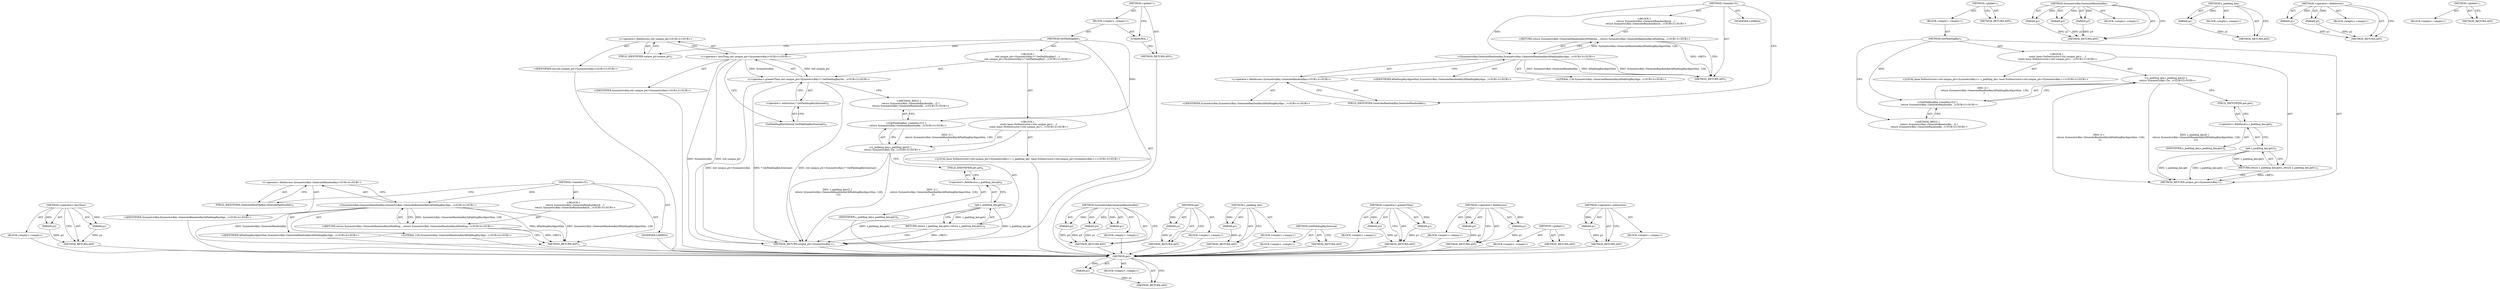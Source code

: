 digraph "&lt;operator&gt;.indirection" {
vulnerable_67 [label=<(METHOD,get)>];
vulnerable_68 [label=<(PARAM,p1)>];
vulnerable_69 [label=<(BLOCK,&lt;empty&gt;,&lt;empty&gt;)>];
vulnerable_70 [label=<(METHOD_RETURN,ANY)>];
vulnerable_3 [label=<(METHOD,&lt;lambda&gt;0)<SUB>2</SUB>>];
vulnerable_4 [label="<(BLOCK,{
     return SymmetricKey::GenerateRandomKey(k...,{
     return SymmetricKey::GenerateRandomKey(k...)<SUB>2</SUB>>"];
vulnerable_5 [label="<(RETURN,return SymmetricKey::GenerateRandomKey(kPadding...,return SymmetricKey::GenerateRandomKey(kPadding...)<SUB>3</SUB>>"];
vulnerable_6 [label="<(SymmetricKey.GenerateRandomKey,SymmetricKey::GenerateRandomKey(kPaddingKeyAlgo...)<SUB>3</SUB>>"];
vulnerable_7 [label="<(&lt;operator&gt;.fieldAccess,SymmetricKey::GenerateRandomKey)<SUB>3</SUB>>"];
vulnerable_8 [label="<(IDENTIFIER,SymmetricKey,SymmetricKey::GenerateRandomKey(kPaddingKeyAlgo...)<SUB>3</SUB>>"];
vulnerable_9 [label=<(FIELD_IDENTIFIER,GenerateRandomKey,GenerateRandomKey)<SUB>3</SUB>>];
vulnerable_10 [label="<(IDENTIFIER,kPaddingKeyAlgorithm,SymmetricKey::GenerateRandomKey(kPaddingKeyAlgo...)<SUB>3</SUB>>"];
vulnerable_11 [label="<(LITERAL,128,SymmetricKey::GenerateRandomKey(kPaddingKeyAlgo...)<SUB>3</SUB>>"];
vulnerable_12 [label=<(MODIFIER,LAMBDA)>];
vulnerable_13 [label=<(METHOD_RETURN,ANY)<SUB>2</SUB>>];
vulnerable_18 [label=<(METHOD,&lt;global&gt;)<SUB>1</SUB>>];
vulnerable_19 [label=<(BLOCK,&lt;empty&gt;,&lt;empty&gt;)<SUB>1</SUB>>];
vulnerable_20 [label=<(METHOD,GetPaddingKey)<SUB>1</SUB>>];
vulnerable_21 [label="<(BLOCK,{
   static base::NoDestructor&lt;std::unique_ptr&lt;...,{
   static base::NoDestructor&lt;std::unique_ptr&lt;...)<SUB>1</SUB>>"];
vulnerable_22 [label="<(LOCAL,base.NoDestructor&lt;std.unique_ptr&lt;SymmetricKey&gt;&gt; s_padding_key: base.NoDestructor&lt;std.unique_ptr&lt;SymmetricKey&gt;&gt;)<SUB>2</SUB>>"];
vulnerable_23 [label="<(s_padding_key,s_padding_key([] {
     return SymmetricKey::Ge...)<SUB>2</SUB>>"];
vulnerable_24 [label="<(GetPaddingKey.&lt;lambda&gt;0,[] {
     return SymmetricKey::GenerateRandomKe...)<SUB>2</SUB>>"];
vulnerable_25 [label="<(METHOD_REF,[] {
     return SymmetricKey::GenerateRandomKe...,[] {
     return SymmetricKey::GenerateRandomKe...)<SUB>2</SUB>>"];
vulnerable_26 [label=<(RETURN,return s_padding_key.get();,return s_padding_key.get();)<SUB>5</SUB>>];
vulnerable_27 [label=<(get,s_padding_key.get())<SUB>5</SUB>>];
vulnerable_28 [label=<(&lt;operator&gt;.fieldAccess,s_padding_key.get)<SUB>5</SUB>>];
vulnerable_29 [label=<(IDENTIFIER,s_padding_key,s_padding_key.get())<SUB>5</SUB>>];
vulnerable_30 [label=<(FIELD_IDENTIFIER,get,get)<SUB>5</SUB>>];
vulnerable_31 [label=<(METHOD_RETURN,unique_ptr&lt;SymmetricKey&gt;)<SUB>1</SUB>>];
vulnerable_33 [label=<(METHOD_RETURN,ANY)<SUB>1</SUB>>];
vulnerable_52 [label=<(METHOD,SymmetricKey.GenerateRandomKey)>];
vulnerable_53 [label=<(PARAM,p1)>];
vulnerable_54 [label=<(PARAM,p2)>];
vulnerable_55 [label=<(PARAM,p3)>];
vulnerable_56 [label=<(BLOCK,&lt;empty&gt;,&lt;empty&gt;)>];
vulnerable_57 [label=<(METHOD_RETURN,ANY)>];
vulnerable_63 [label=<(METHOD,s_padding_key)>];
vulnerable_64 [label=<(PARAM,p1)>];
vulnerable_65 [label=<(BLOCK,&lt;empty&gt;,&lt;empty&gt;)>];
vulnerable_66 [label=<(METHOD_RETURN,ANY)>];
vulnerable_58 [label=<(METHOD,&lt;operator&gt;.fieldAccess)>];
vulnerable_59 [label=<(PARAM,p1)>];
vulnerable_60 [label=<(PARAM,p2)>];
vulnerable_61 [label=<(BLOCK,&lt;empty&gt;,&lt;empty&gt;)>];
vulnerable_62 [label=<(METHOD_RETURN,ANY)>];
vulnerable_46 [label=<(METHOD,&lt;global&gt;)<SUB>1</SUB>>];
vulnerable_47 [label=<(BLOCK,&lt;empty&gt;,&lt;empty&gt;)>];
vulnerable_48 [label=<(METHOD_RETURN,ANY)>];
fixed_78 [label=<(METHOD,&lt;operator&gt;.lessThan)>];
fixed_79 [label=<(PARAM,p1)>];
fixed_80 [label=<(PARAM,p2)>];
fixed_81 [label=<(BLOCK,&lt;empty&gt;,&lt;empty&gt;)>];
fixed_82 [label=<(METHOD_RETURN,ANY)>];
fixed_3 [label=<(METHOD,&lt;lambda&gt;0)<SUB>3</SUB>>];
fixed_4 [label="<(BLOCK,{
     return SymmetricKey::GenerateRandomKey(k...,{
     return SymmetricKey::GenerateRandomKey(k...)<SUB>3</SUB>>"];
fixed_5 [label="<(RETURN,return SymmetricKey::GenerateRandomKey(kPadding...,return SymmetricKey::GenerateRandomKey(kPadding...)<SUB>4</SUB>>"];
fixed_6 [label="<(SymmetricKey.GenerateRandomKey,SymmetricKey::GenerateRandomKey(kPaddingKeyAlgo...)<SUB>4</SUB>>"];
fixed_7 [label="<(&lt;operator&gt;.fieldAccess,SymmetricKey::GenerateRandomKey)<SUB>4</SUB>>"];
fixed_8 [label="<(IDENTIFIER,SymmetricKey,SymmetricKey::GenerateRandomKey(kPaddingKeyAlgo...)<SUB>4</SUB>>"];
fixed_9 [label=<(FIELD_IDENTIFIER,GenerateRandomKey,GenerateRandomKey)<SUB>4</SUB>>];
fixed_10 [label="<(IDENTIFIER,kPaddingKeyAlgorithm,SymmetricKey::GenerateRandomKey(kPaddingKeyAlgo...)<SUB>4</SUB>>"];
fixed_11 [label="<(LITERAL,128,SymmetricKey::GenerateRandomKey(kPaddingKeyAlgo...)<SUB>4</SUB>>"];
fixed_12 [label=<(MODIFIER,LAMBDA)>];
fixed_13 [label=<(METHOD_RETURN,ANY)<SUB>3</SUB>>];
fixed_18 [label=<(METHOD,&lt;global&gt;)<SUB>1</SUB>>];
fixed_19 [label=<(BLOCK,&lt;empty&gt;,&lt;empty&gt;)<SUB>1</SUB>>];
fixed_20 [label=<(METHOD,GetPaddingKey)<SUB>1</SUB>>];
fixed_21 [label="<(BLOCK,{
std::unique_ptr&lt;SymmetricKey&gt;* GetPaddingKeyI...,{
std::unique_ptr&lt;SymmetricKey&gt;* GetPaddingKeyI...)<SUB>1</SUB>>"];
fixed_22 [label="<(&lt;operator&gt;.greaterThan,std::unique_ptr&lt;SymmetricKey&gt;* GetPaddingKeyInt...)<SUB>2</SUB>>"];
fixed_23 [label="<(&lt;operator&gt;.lessThan,std::unique_ptr&lt;SymmetricKey)<SUB>2</SUB>>"];
fixed_24 [label="<(&lt;operator&gt;.fieldAccess,std::unique_ptr)<SUB>2</SUB>>"];
fixed_25 [label="<(IDENTIFIER,std,std::unique_ptr&lt;SymmetricKey)<SUB>2</SUB>>"];
fixed_26 [label=<(FIELD_IDENTIFIER,unique_ptr,unique_ptr)<SUB>2</SUB>>];
fixed_27 [label="<(IDENTIFIER,SymmetricKey,std::unique_ptr&lt;SymmetricKey)<SUB>2</SUB>>"];
fixed_28 [label=<(&lt;operator&gt;.indirection,* GetPaddingKeyInternal())<SUB>2</SUB>>];
fixed_29 [label=<(GetPaddingKeyInternal,GetPaddingKeyInternal())<SUB>2</SUB>>];
fixed_30 [label="<(BLOCK,{
   static base::NoDestructor&lt;std::unique_ptr&lt;...,{
   static base::NoDestructor&lt;std::unique_ptr&lt;...)<SUB>2</SUB>>"];
fixed_31 [label="<(LOCAL,base.NoDestructor&lt;std.unique_ptr&lt;SymmetricKey&gt;&gt; s_padding_key: base.NoDestructor&lt;std.unique_ptr&lt;SymmetricKey&gt;&gt;)<SUB>3</SUB>>"];
fixed_32 [label="<(s_padding_key,s_padding_key([] {
     return SymmetricKey::Ge...)<SUB>3</SUB>>"];
fixed_33 [label="<(GetPaddingKey.&lt;lambda&gt;0,[] {
     return SymmetricKey::GenerateRandomKe...)<SUB>3</SUB>>"];
fixed_34 [label="<(METHOD_REF,[] {
     return SymmetricKey::GenerateRandomKe...,[] {
     return SymmetricKey::GenerateRandomKe...)<SUB>3</SUB>>"];
fixed_35 [label=<(RETURN,return s_padding_key.get();,return s_padding_key.get();)<SUB>6</SUB>>];
fixed_36 [label=<(get,s_padding_key.get())<SUB>6</SUB>>];
fixed_37 [label=<(&lt;operator&gt;.fieldAccess,s_padding_key.get)<SUB>6</SUB>>];
fixed_38 [label=<(IDENTIFIER,s_padding_key,s_padding_key.get())<SUB>6</SUB>>];
fixed_39 [label=<(FIELD_IDENTIFIER,get,get)<SUB>6</SUB>>];
fixed_40 [label=<(METHOD_RETURN,unique_ptr&lt;SymmetricKey&gt;)<SUB>1</SUB>>];
fixed_42 [label=<(UNKNOWN,,)>];
fixed_43 [label=<(METHOD_RETURN,ANY)<SUB>1</SUB>>];
fixed_62 [label=<(METHOD,SymmetricKey.GenerateRandomKey)>];
fixed_63 [label=<(PARAM,p1)>];
fixed_64 [label=<(PARAM,p2)>];
fixed_65 [label=<(PARAM,p3)>];
fixed_66 [label=<(BLOCK,&lt;empty&gt;,&lt;empty&gt;)>];
fixed_67 [label=<(METHOD_RETURN,ANY)>];
fixed_94 [label=<(METHOD,get)>];
fixed_95 [label=<(PARAM,p1)>];
fixed_96 [label=<(BLOCK,&lt;empty&gt;,&lt;empty&gt;)>];
fixed_97 [label=<(METHOD_RETURN,ANY)>];
fixed_90 [label=<(METHOD,s_padding_key)>];
fixed_91 [label=<(PARAM,p1)>];
fixed_92 [label=<(BLOCK,&lt;empty&gt;,&lt;empty&gt;)>];
fixed_93 [label=<(METHOD_RETURN,ANY)>];
fixed_87 [label=<(METHOD,GetPaddingKeyInternal)>];
fixed_88 [label=<(BLOCK,&lt;empty&gt;,&lt;empty&gt;)>];
fixed_89 [label=<(METHOD_RETURN,ANY)>];
fixed_73 [label=<(METHOD,&lt;operator&gt;.greaterThan)>];
fixed_74 [label=<(PARAM,p1)>];
fixed_75 [label=<(PARAM,p2)>];
fixed_76 [label=<(BLOCK,&lt;empty&gt;,&lt;empty&gt;)>];
fixed_77 [label=<(METHOD_RETURN,ANY)>];
fixed_68 [label=<(METHOD,&lt;operator&gt;.fieldAccess)>];
fixed_69 [label=<(PARAM,p1)>];
fixed_70 [label=<(PARAM,p2)>];
fixed_71 [label=<(BLOCK,&lt;empty&gt;,&lt;empty&gt;)>];
fixed_72 [label=<(METHOD_RETURN,ANY)>];
fixed_56 [label=<(METHOD,&lt;global&gt;)<SUB>1</SUB>>];
fixed_57 [label=<(BLOCK,&lt;empty&gt;,&lt;empty&gt;)>];
fixed_58 [label=<(METHOD_RETURN,ANY)>];
fixed_83 [label=<(METHOD,&lt;operator&gt;.indirection)>];
fixed_84 [label=<(PARAM,p1)>];
fixed_85 [label=<(BLOCK,&lt;empty&gt;,&lt;empty&gt;)>];
fixed_86 [label=<(METHOD_RETURN,ANY)>];
vulnerable_67 -> vulnerable_68  [key=0, label="AST: "];
vulnerable_67 -> vulnerable_68  [key=1, label="DDG: "];
vulnerable_67 -> vulnerable_69  [key=0, label="AST: "];
vulnerable_67 -> vulnerable_70  [key=0, label="AST: "];
vulnerable_67 -> vulnerable_70  [key=1, label="CFG: "];
vulnerable_68 -> vulnerable_70  [key=0, label="DDG: p1"];
vulnerable_3 -> vulnerable_4  [key=0, label="AST: "];
vulnerable_3 -> vulnerable_12  [key=0, label="AST: "];
vulnerable_3 -> vulnerable_13  [key=0, label="AST: "];
vulnerable_3 -> vulnerable_9  [key=0, label="CFG: "];
vulnerable_3 -> vulnerable_6  [key=0, label="DDG: "];
vulnerable_4 -> vulnerable_5  [key=0, label="AST: "];
vulnerable_5 -> vulnerable_6  [key=0, label="AST: "];
vulnerable_5 -> vulnerable_13  [key=0, label="CFG: "];
vulnerable_5 -> vulnerable_13  [key=1, label="DDG: &lt;RET&gt;"];
vulnerable_6 -> vulnerable_7  [key=0, label="AST: "];
vulnerable_6 -> vulnerable_10  [key=0, label="AST: "];
vulnerable_6 -> vulnerable_11  [key=0, label="AST: "];
vulnerable_6 -> vulnerable_5  [key=0, label="CFG: "];
vulnerable_6 -> vulnerable_5  [key=1, label="DDG: SymmetricKey::GenerateRandomKey(kPaddingKeyAlgorithm, 128)"];
vulnerable_6 -> vulnerable_13  [key=0, label="DDG: SymmetricKey::GenerateRandomKey"];
vulnerable_6 -> vulnerable_13  [key=1, label="DDG: kPaddingKeyAlgorithm"];
vulnerable_6 -> vulnerable_13  [key=2, label="DDG: SymmetricKey::GenerateRandomKey(kPaddingKeyAlgorithm, 128)"];
vulnerable_7 -> vulnerable_8  [key=0, label="AST: "];
vulnerable_7 -> vulnerable_9  [key=0, label="AST: "];
vulnerable_7 -> vulnerable_6  [key=0, label="CFG: "];
vulnerable_9 -> vulnerable_7  [key=0, label="CFG: "];
vulnerable_18 -> vulnerable_19  [key=0, label="AST: "];
vulnerable_18 -> vulnerable_33  [key=0, label="AST: "];
vulnerable_18 -> vulnerable_33  [key=1, label="CFG: "];
vulnerable_19 -> vulnerable_20  [key=0, label="AST: "];
vulnerable_20 -> vulnerable_21  [key=0, label="AST: "];
vulnerable_20 -> vulnerable_31  [key=0, label="AST: "];
vulnerable_20 -> vulnerable_25  [key=0, label="CFG: "];
vulnerable_20 -> vulnerable_24  [key=0, label="DDG: "];
vulnerable_21 -> vulnerable_22  [key=0, label="AST: "];
vulnerable_21 -> vulnerable_23  [key=0, label="AST: "];
vulnerable_21 -> vulnerable_26  [key=0, label="AST: "];
vulnerable_23 -> vulnerable_24  [key=0, label="AST: "];
vulnerable_23 -> vulnerable_30  [key=0, label="CFG: "];
vulnerable_23 -> vulnerable_31  [key=0, label="DDG: [] {
     return SymmetricKey::GenerateRandomKey(kPaddingKeyAlgorithm, 128);
   }()"];
vulnerable_23 -> vulnerable_31  [key=1, label="DDG: s_padding_key([] {
     return SymmetricKey::GenerateRandomKey(kPaddingKeyAlgorithm, 128);
   }())"];
vulnerable_24 -> vulnerable_25  [key=0, label="AST: "];
vulnerable_24 -> vulnerable_23  [key=0, label="CFG: "];
vulnerable_24 -> vulnerable_23  [key=1, label="DDG: [] {
     return SymmetricKey::GenerateRandomKey(kPaddingKeyAlgorithm, 128);
   }"];
vulnerable_25 -> vulnerable_24  [key=0, label="CFG: "];
vulnerable_26 -> vulnerable_27  [key=0, label="AST: "];
vulnerable_26 -> vulnerable_31  [key=0, label="CFG: "];
vulnerable_26 -> vulnerable_31  [key=1, label="DDG: &lt;RET&gt;"];
vulnerable_27 -> vulnerable_28  [key=0, label="AST: "];
vulnerable_27 -> vulnerable_26  [key=0, label="CFG: "];
vulnerable_27 -> vulnerable_26  [key=1, label="DDG: s_padding_key.get()"];
vulnerable_27 -> vulnerable_31  [key=0, label="DDG: s_padding_key.get"];
vulnerable_27 -> vulnerable_31  [key=1, label="DDG: s_padding_key.get()"];
vulnerable_28 -> vulnerable_29  [key=0, label="AST: "];
vulnerable_28 -> vulnerable_30  [key=0, label="AST: "];
vulnerable_28 -> vulnerable_27  [key=0, label="CFG: "];
vulnerable_30 -> vulnerable_28  [key=0, label="CFG: "];
vulnerable_52 -> vulnerable_53  [key=0, label="AST: "];
vulnerable_52 -> vulnerable_53  [key=1, label="DDG: "];
vulnerable_52 -> vulnerable_56  [key=0, label="AST: "];
vulnerable_52 -> vulnerable_54  [key=0, label="AST: "];
vulnerable_52 -> vulnerable_54  [key=1, label="DDG: "];
vulnerable_52 -> vulnerable_57  [key=0, label="AST: "];
vulnerable_52 -> vulnerable_57  [key=1, label="CFG: "];
vulnerable_52 -> vulnerable_55  [key=0, label="AST: "];
vulnerable_52 -> vulnerable_55  [key=1, label="DDG: "];
vulnerable_53 -> vulnerable_57  [key=0, label="DDG: p1"];
vulnerable_54 -> vulnerable_57  [key=0, label="DDG: p2"];
vulnerable_55 -> vulnerable_57  [key=0, label="DDG: p3"];
vulnerable_63 -> vulnerable_64  [key=0, label="AST: "];
vulnerable_63 -> vulnerable_64  [key=1, label="DDG: "];
vulnerable_63 -> vulnerable_65  [key=0, label="AST: "];
vulnerable_63 -> vulnerable_66  [key=0, label="AST: "];
vulnerable_63 -> vulnerable_66  [key=1, label="CFG: "];
vulnerable_64 -> vulnerable_66  [key=0, label="DDG: p1"];
vulnerable_58 -> vulnerable_59  [key=0, label="AST: "];
vulnerable_58 -> vulnerable_59  [key=1, label="DDG: "];
vulnerable_58 -> vulnerable_61  [key=0, label="AST: "];
vulnerable_58 -> vulnerable_60  [key=0, label="AST: "];
vulnerable_58 -> vulnerable_60  [key=1, label="DDG: "];
vulnerable_58 -> vulnerable_62  [key=0, label="AST: "];
vulnerable_58 -> vulnerable_62  [key=1, label="CFG: "];
vulnerable_59 -> vulnerable_62  [key=0, label="DDG: p1"];
vulnerable_60 -> vulnerable_62  [key=0, label="DDG: p2"];
vulnerable_46 -> vulnerable_47  [key=0, label="AST: "];
vulnerable_46 -> vulnerable_48  [key=0, label="AST: "];
vulnerable_46 -> vulnerable_48  [key=1, label="CFG: "];
fixed_78 -> fixed_79  [key=0, label="AST: "];
fixed_78 -> fixed_79  [key=1, label="DDG: "];
fixed_78 -> fixed_81  [key=0, label="AST: "];
fixed_78 -> fixed_80  [key=0, label="AST: "];
fixed_78 -> fixed_80  [key=1, label="DDG: "];
fixed_78 -> fixed_82  [key=0, label="AST: "];
fixed_78 -> fixed_82  [key=1, label="CFG: "];
fixed_79 -> fixed_82  [key=0, label="DDG: p1"];
fixed_80 -> fixed_82  [key=0, label="DDG: p2"];
fixed_81 -> vulnerable_67  [key=0];
fixed_82 -> vulnerable_67  [key=0];
fixed_3 -> fixed_4  [key=0, label="AST: "];
fixed_3 -> fixed_12  [key=0, label="AST: "];
fixed_3 -> fixed_13  [key=0, label="AST: "];
fixed_3 -> fixed_9  [key=0, label="CFG: "];
fixed_3 -> fixed_6  [key=0, label="DDG: "];
fixed_4 -> fixed_5  [key=0, label="AST: "];
fixed_5 -> fixed_6  [key=0, label="AST: "];
fixed_5 -> fixed_13  [key=0, label="CFG: "];
fixed_5 -> fixed_13  [key=1, label="DDG: &lt;RET&gt;"];
fixed_6 -> fixed_7  [key=0, label="AST: "];
fixed_6 -> fixed_10  [key=0, label="AST: "];
fixed_6 -> fixed_11  [key=0, label="AST: "];
fixed_6 -> fixed_5  [key=0, label="CFG: "];
fixed_6 -> fixed_5  [key=1, label="DDG: SymmetricKey::GenerateRandomKey(kPaddingKeyAlgorithm, 128)"];
fixed_6 -> fixed_13  [key=0, label="DDG: SymmetricKey::GenerateRandomKey"];
fixed_6 -> fixed_13  [key=1, label="DDG: kPaddingKeyAlgorithm"];
fixed_6 -> fixed_13  [key=2, label="DDG: SymmetricKey::GenerateRandomKey(kPaddingKeyAlgorithm, 128)"];
fixed_7 -> fixed_8  [key=0, label="AST: "];
fixed_7 -> fixed_9  [key=0, label="AST: "];
fixed_7 -> fixed_6  [key=0, label="CFG: "];
fixed_8 -> vulnerable_67  [key=0];
fixed_9 -> fixed_7  [key=0, label="CFG: "];
fixed_10 -> vulnerable_67  [key=0];
fixed_11 -> vulnerable_67  [key=0];
fixed_12 -> vulnerable_67  [key=0];
fixed_13 -> vulnerable_67  [key=0];
fixed_18 -> fixed_19  [key=0, label="AST: "];
fixed_18 -> fixed_43  [key=0, label="AST: "];
fixed_18 -> fixed_42  [key=0, label="CFG: "];
fixed_19 -> fixed_20  [key=0, label="AST: "];
fixed_19 -> fixed_42  [key=0, label="AST: "];
fixed_20 -> fixed_21  [key=0, label="AST: "];
fixed_20 -> fixed_40  [key=0, label="AST: "];
fixed_20 -> fixed_26  [key=0, label="CFG: "];
fixed_20 -> fixed_23  [key=0, label="DDG: "];
fixed_20 -> fixed_33  [key=0, label="DDG: "];
fixed_21 -> fixed_22  [key=0, label="AST: "];
fixed_21 -> fixed_30  [key=0, label="AST: "];
fixed_22 -> fixed_23  [key=0, label="AST: "];
fixed_22 -> fixed_28  [key=0, label="AST: "];
fixed_22 -> fixed_34  [key=0, label="CFG: "];
fixed_22 -> fixed_40  [key=0, label="DDG: std::unique_ptr&lt;SymmetricKey"];
fixed_22 -> fixed_40  [key=1, label="DDG: * GetPaddingKeyInternal()"];
fixed_22 -> fixed_40  [key=2, label="DDG: std::unique_ptr&lt;SymmetricKey&gt;* GetPaddingKeyInternal()"];
fixed_23 -> fixed_24  [key=0, label="AST: "];
fixed_23 -> fixed_27  [key=0, label="AST: "];
fixed_23 -> fixed_29  [key=0, label="CFG: "];
fixed_23 -> fixed_40  [key=0, label="DDG: std::unique_ptr"];
fixed_23 -> fixed_40  [key=1, label="DDG: SymmetricKey"];
fixed_23 -> fixed_22  [key=0, label="DDG: std::unique_ptr"];
fixed_23 -> fixed_22  [key=1, label="DDG: SymmetricKey"];
fixed_24 -> fixed_25  [key=0, label="AST: "];
fixed_24 -> fixed_26  [key=0, label="AST: "];
fixed_24 -> fixed_23  [key=0, label="CFG: "];
fixed_25 -> vulnerable_67  [key=0];
fixed_26 -> fixed_24  [key=0, label="CFG: "];
fixed_27 -> vulnerable_67  [key=0];
fixed_28 -> fixed_29  [key=0, label="AST: "];
fixed_28 -> fixed_22  [key=0, label="CFG: "];
fixed_29 -> fixed_28  [key=0, label="CFG: "];
fixed_30 -> fixed_31  [key=0, label="AST: "];
fixed_30 -> fixed_32  [key=0, label="AST: "];
fixed_30 -> fixed_35  [key=0, label="AST: "];
fixed_31 -> vulnerable_67  [key=0];
fixed_32 -> fixed_33  [key=0, label="AST: "];
fixed_32 -> fixed_39  [key=0, label="CFG: "];
fixed_32 -> fixed_40  [key=0, label="DDG: [] {
     return SymmetricKey::GenerateRandomKey(kPaddingKeyAlgorithm, 128);
   }()"];
fixed_32 -> fixed_40  [key=1, label="DDG: s_padding_key([] {
     return SymmetricKey::GenerateRandomKey(kPaddingKeyAlgorithm, 128);
   }())"];
fixed_33 -> fixed_34  [key=0, label="AST: "];
fixed_33 -> fixed_32  [key=0, label="CFG: "];
fixed_33 -> fixed_32  [key=1, label="DDG: [] {
     return SymmetricKey::GenerateRandomKey(kPaddingKeyAlgorithm, 128);
   }"];
fixed_34 -> fixed_33  [key=0, label="CFG: "];
fixed_35 -> fixed_36  [key=0, label="AST: "];
fixed_35 -> fixed_40  [key=0, label="CFG: "];
fixed_35 -> fixed_40  [key=1, label="DDG: &lt;RET&gt;"];
fixed_36 -> fixed_37  [key=0, label="AST: "];
fixed_36 -> fixed_35  [key=0, label="CFG: "];
fixed_36 -> fixed_35  [key=1, label="DDG: s_padding_key.get()"];
fixed_36 -> fixed_40  [key=0, label="DDG: s_padding_key.get"];
fixed_36 -> fixed_40  [key=1, label="DDG: s_padding_key.get()"];
fixed_37 -> fixed_38  [key=0, label="AST: "];
fixed_37 -> fixed_39  [key=0, label="AST: "];
fixed_37 -> fixed_36  [key=0, label="CFG: "];
fixed_38 -> vulnerable_67  [key=0];
fixed_39 -> fixed_37  [key=0, label="CFG: "];
fixed_40 -> vulnerable_67  [key=0];
fixed_42 -> fixed_43  [key=0, label="CFG: "];
fixed_43 -> vulnerable_67  [key=0];
fixed_62 -> fixed_63  [key=0, label="AST: "];
fixed_62 -> fixed_63  [key=1, label="DDG: "];
fixed_62 -> fixed_66  [key=0, label="AST: "];
fixed_62 -> fixed_64  [key=0, label="AST: "];
fixed_62 -> fixed_64  [key=1, label="DDG: "];
fixed_62 -> fixed_67  [key=0, label="AST: "];
fixed_62 -> fixed_67  [key=1, label="CFG: "];
fixed_62 -> fixed_65  [key=0, label="AST: "];
fixed_62 -> fixed_65  [key=1, label="DDG: "];
fixed_63 -> fixed_67  [key=0, label="DDG: p1"];
fixed_64 -> fixed_67  [key=0, label="DDG: p2"];
fixed_65 -> fixed_67  [key=0, label="DDG: p3"];
fixed_66 -> vulnerable_67  [key=0];
fixed_67 -> vulnerable_67  [key=0];
fixed_94 -> fixed_95  [key=0, label="AST: "];
fixed_94 -> fixed_95  [key=1, label="DDG: "];
fixed_94 -> fixed_96  [key=0, label="AST: "];
fixed_94 -> fixed_97  [key=0, label="AST: "];
fixed_94 -> fixed_97  [key=1, label="CFG: "];
fixed_95 -> fixed_97  [key=0, label="DDG: p1"];
fixed_96 -> vulnerable_67  [key=0];
fixed_97 -> vulnerable_67  [key=0];
fixed_90 -> fixed_91  [key=0, label="AST: "];
fixed_90 -> fixed_91  [key=1, label="DDG: "];
fixed_90 -> fixed_92  [key=0, label="AST: "];
fixed_90 -> fixed_93  [key=0, label="AST: "];
fixed_90 -> fixed_93  [key=1, label="CFG: "];
fixed_91 -> fixed_93  [key=0, label="DDG: p1"];
fixed_92 -> vulnerable_67  [key=0];
fixed_93 -> vulnerable_67  [key=0];
fixed_87 -> fixed_88  [key=0, label="AST: "];
fixed_87 -> fixed_89  [key=0, label="AST: "];
fixed_87 -> fixed_89  [key=1, label="CFG: "];
fixed_88 -> vulnerable_67  [key=0];
fixed_89 -> vulnerable_67  [key=0];
fixed_73 -> fixed_74  [key=0, label="AST: "];
fixed_73 -> fixed_74  [key=1, label="DDG: "];
fixed_73 -> fixed_76  [key=0, label="AST: "];
fixed_73 -> fixed_75  [key=0, label="AST: "];
fixed_73 -> fixed_75  [key=1, label="DDG: "];
fixed_73 -> fixed_77  [key=0, label="AST: "];
fixed_73 -> fixed_77  [key=1, label="CFG: "];
fixed_74 -> fixed_77  [key=0, label="DDG: p1"];
fixed_75 -> fixed_77  [key=0, label="DDG: p2"];
fixed_76 -> vulnerable_67  [key=0];
fixed_77 -> vulnerable_67  [key=0];
fixed_68 -> fixed_69  [key=0, label="AST: "];
fixed_68 -> fixed_69  [key=1, label="DDG: "];
fixed_68 -> fixed_71  [key=0, label="AST: "];
fixed_68 -> fixed_70  [key=0, label="AST: "];
fixed_68 -> fixed_70  [key=1, label="DDG: "];
fixed_68 -> fixed_72  [key=0, label="AST: "];
fixed_68 -> fixed_72  [key=1, label="CFG: "];
fixed_69 -> fixed_72  [key=0, label="DDG: p1"];
fixed_70 -> fixed_72  [key=0, label="DDG: p2"];
fixed_71 -> vulnerable_67  [key=0];
fixed_72 -> vulnerable_67  [key=0];
fixed_56 -> fixed_57  [key=0, label="AST: "];
fixed_56 -> fixed_58  [key=0, label="AST: "];
fixed_56 -> fixed_58  [key=1, label="CFG: "];
fixed_57 -> vulnerable_67  [key=0];
fixed_58 -> vulnerable_67  [key=0];
fixed_83 -> fixed_84  [key=0, label="AST: "];
fixed_83 -> fixed_84  [key=1, label="DDG: "];
fixed_83 -> fixed_85  [key=0, label="AST: "];
fixed_83 -> fixed_86  [key=0, label="AST: "];
fixed_83 -> fixed_86  [key=1, label="CFG: "];
fixed_84 -> fixed_86  [key=0, label="DDG: p1"];
fixed_85 -> vulnerable_67  [key=0];
fixed_86 -> vulnerable_67  [key=0];
}

